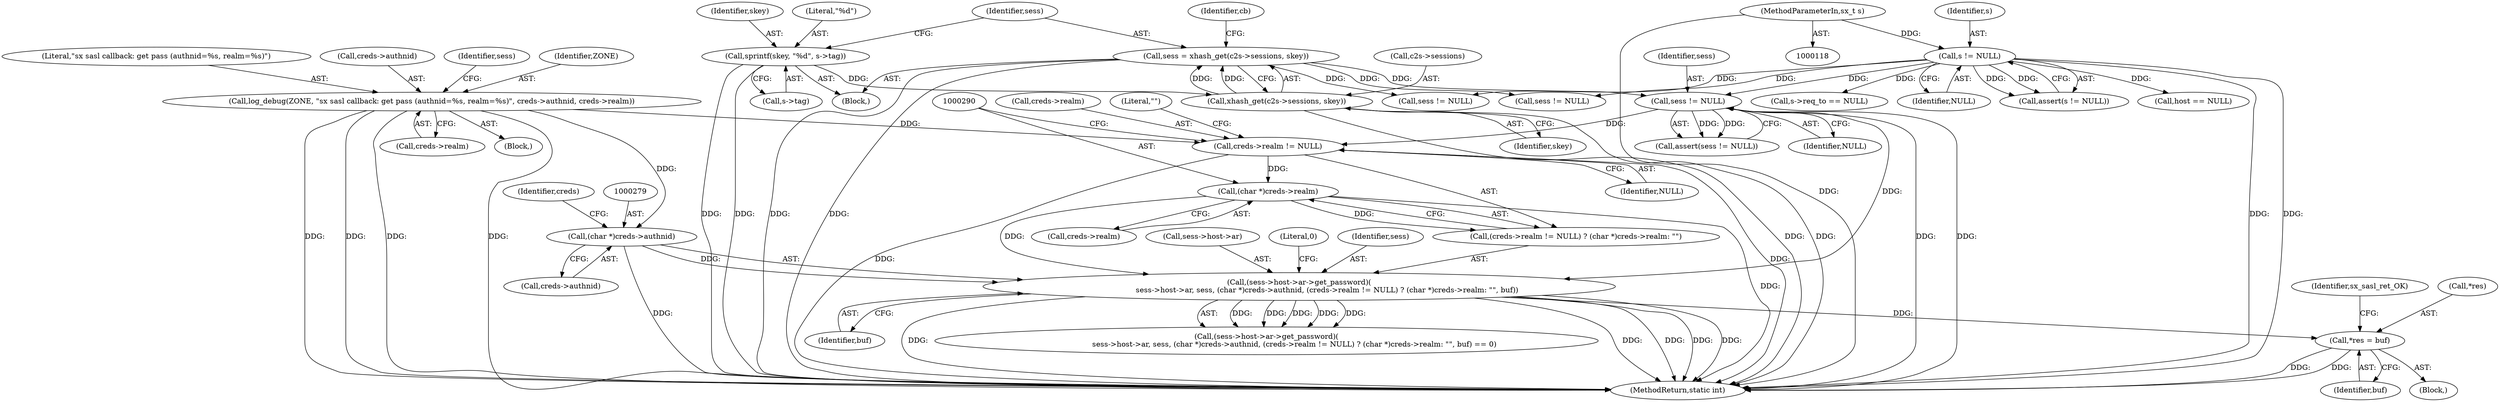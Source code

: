 digraph "0_jabberd2_8416ae54ecefa670534f27a31db71d048b9c7f16@pointer" {
"1000298" [label="(Call,*res = buf)"];
"1000271" [label="(Call,(sess->host->ar->get_password)(\n                        sess->host->ar, sess, (char *)creds->authnid, (creds->realm != NULL) ? (char *)creds->realm: \"\", buf))"];
"1000244" [label="(Call,sess != NULL)"];
"1000158" [label="(Call,sess = xhash_get(c2s->sessions, skey))"];
"1000160" [label="(Call,xhash_get(c2s->sessions, skey))"];
"1000152" [label="(Call,sprintf(skey, \"%d\", s->tag))"];
"1000149" [label="(Call,s != NULL)"];
"1000122" [label="(MethodParameterIn,sx_t s)"];
"1000278" [label="(Call,(char *)creds->authnid)"];
"1000252" [label="(Call,log_debug(ZONE, \"sx sasl callback: get pass (authnid=%s, realm=%s)\", creds->authnid, creds->realm))"];
"1000289" [label="(Call,(char *)creds->realm)"];
"1000284" [label="(Call,creds->realm != NULL)"];
"1000258" [label="(Call,creds->realm)"];
"1000170" [label="(Call,s->req_to == NULL)"];
"1000254" [label="(Literal,\"sx sasl callback: get pass (authnid=%s, realm=%s)\")"];
"1000301" [label="(Identifier,buf)"];
"1000151" [label="(Identifier,NULL)"];
"1000155" [label="(Call,s->tag)"];
"1000158" [label="(Call,sess = xhash_get(c2s->sessions, skey))"];
"1000252" [label="(Call,log_debug(ZONE, \"sx sasl callback: get pass (authnid=%s, realm=%s)\", creds->authnid, creds->realm))"];
"1000303" [label="(Identifier,sx_sasl_ret_OK)"];
"1000255" [label="(Call,creds->authnid)"];
"1000148" [label="(Call,assert(s != NULL))"];
"1000266" [label="(Identifier,sess)"];
"1000159" [label="(Identifier,sess)"];
"1000286" [label="(Identifier,creds)"];
"1000124" [label="(Block,)"];
"1000291" [label="(Call,creds->realm)"];
"1000634" [label="(Call,host == NULL)"];
"1000285" [label="(Call,creds->realm)"];
"1000272" [label="(Call,sess->host->ar)"];
"1000246" [label="(Identifier,NULL)"];
"1000295" [label="(Identifier,buf)"];
"1000289" [label="(Call,(char *)creds->realm)"];
"1000298" [label="(Call,*res = buf)"];
"1000152" [label="(Call,sprintf(skey, \"%d\", s->tag))"];
"1000270" [label="(Call,(sess->host->ar->get_password)(\n                        sess->host->ar, sess, (char *)creds->authnid, (creds->realm != NULL) ? (char *)creds->realm: \"\", buf) == 0)"];
"1000154" [label="(Literal,\"%d\")"];
"1000166" [label="(Identifier,cb)"];
"1000299" [label="(Call,*res)"];
"1000283" [label="(Call,(creds->realm != NULL) ? (char *)creds->realm: \"\")"];
"1000429" [label="(Call,sess != NULL)"];
"1000271" [label="(Call,(sess->host->ar->get_password)(\n                        sess->host->ar, sess, (char *)creds->authnid, (creds->realm != NULL) ? (char *)creds->realm: \"\", buf))"];
"1000294" [label="(Literal,\"\")"];
"1000308" [label="(Call,sess != NULL)"];
"1000278" [label="(Call,(char *)creds->authnid)"];
"1000164" [label="(Identifier,skey)"];
"1000161" [label="(Call,c2s->sessions)"];
"1000150" [label="(Identifier,s)"];
"1000122" [label="(MethodParameterIn,sx_t s)"];
"1000253" [label="(Identifier,ZONE)"];
"1000243" [label="(Call,assert(sess != NULL))"];
"1000288" [label="(Identifier,NULL)"];
"1000280" [label="(Call,creds->authnid)"];
"1000296" [label="(Literal,0)"];
"1000297" [label="(Block,)"];
"1000167" [label="(Block,)"];
"1000245" [label="(Identifier,sess)"];
"1000284" [label="(Call,creds->realm != NULL)"];
"1000160" [label="(Call,xhash_get(c2s->sessions, skey))"];
"1000149" [label="(Call,s != NULL)"];
"1000153" [label="(Identifier,skey)"];
"1000766" [label="(MethodReturn,static int)"];
"1000244" [label="(Call,sess != NULL)"];
"1000277" [label="(Identifier,sess)"];
"1000298" -> "1000297"  [label="AST: "];
"1000298" -> "1000301"  [label="CFG: "];
"1000299" -> "1000298"  [label="AST: "];
"1000301" -> "1000298"  [label="AST: "];
"1000303" -> "1000298"  [label="CFG: "];
"1000298" -> "1000766"  [label="DDG: "];
"1000298" -> "1000766"  [label="DDG: "];
"1000271" -> "1000298"  [label="DDG: "];
"1000271" -> "1000270"  [label="AST: "];
"1000271" -> "1000295"  [label="CFG: "];
"1000272" -> "1000271"  [label="AST: "];
"1000277" -> "1000271"  [label="AST: "];
"1000278" -> "1000271"  [label="AST: "];
"1000283" -> "1000271"  [label="AST: "];
"1000295" -> "1000271"  [label="AST: "];
"1000296" -> "1000271"  [label="CFG: "];
"1000271" -> "1000766"  [label="DDG: "];
"1000271" -> "1000766"  [label="DDG: "];
"1000271" -> "1000766"  [label="DDG: "];
"1000271" -> "1000766"  [label="DDG: "];
"1000271" -> "1000766"  [label="DDG: "];
"1000271" -> "1000270"  [label="DDG: "];
"1000271" -> "1000270"  [label="DDG: "];
"1000271" -> "1000270"  [label="DDG: "];
"1000271" -> "1000270"  [label="DDG: "];
"1000271" -> "1000270"  [label="DDG: "];
"1000244" -> "1000271"  [label="DDG: "];
"1000278" -> "1000271"  [label="DDG: "];
"1000289" -> "1000271"  [label="DDG: "];
"1000244" -> "1000243"  [label="AST: "];
"1000244" -> "1000246"  [label="CFG: "];
"1000245" -> "1000244"  [label="AST: "];
"1000246" -> "1000244"  [label="AST: "];
"1000243" -> "1000244"  [label="CFG: "];
"1000244" -> "1000766"  [label="DDG: "];
"1000244" -> "1000766"  [label="DDG: "];
"1000244" -> "1000243"  [label="DDG: "];
"1000244" -> "1000243"  [label="DDG: "];
"1000158" -> "1000244"  [label="DDG: "];
"1000149" -> "1000244"  [label="DDG: "];
"1000244" -> "1000284"  [label="DDG: "];
"1000158" -> "1000124"  [label="AST: "];
"1000158" -> "1000160"  [label="CFG: "];
"1000159" -> "1000158"  [label="AST: "];
"1000160" -> "1000158"  [label="AST: "];
"1000166" -> "1000158"  [label="CFG: "];
"1000158" -> "1000766"  [label="DDG: "];
"1000158" -> "1000766"  [label="DDG: "];
"1000160" -> "1000158"  [label="DDG: "];
"1000160" -> "1000158"  [label="DDG: "];
"1000158" -> "1000308"  [label="DDG: "];
"1000158" -> "1000429"  [label="DDG: "];
"1000160" -> "1000164"  [label="CFG: "];
"1000161" -> "1000160"  [label="AST: "];
"1000164" -> "1000160"  [label="AST: "];
"1000160" -> "1000766"  [label="DDG: "];
"1000160" -> "1000766"  [label="DDG: "];
"1000152" -> "1000160"  [label="DDG: "];
"1000152" -> "1000124"  [label="AST: "];
"1000152" -> "1000155"  [label="CFG: "];
"1000153" -> "1000152"  [label="AST: "];
"1000154" -> "1000152"  [label="AST: "];
"1000155" -> "1000152"  [label="AST: "];
"1000159" -> "1000152"  [label="CFG: "];
"1000152" -> "1000766"  [label="DDG: "];
"1000152" -> "1000766"  [label="DDG: "];
"1000149" -> "1000148"  [label="AST: "];
"1000149" -> "1000151"  [label="CFG: "];
"1000150" -> "1000149"  [label="AST: "];
"1000151" -> "1000149"  [label="AST: "];
"1000148" -> "1000149"  [label="CFG: "];
"1000149" -> "1000766"  [label="DDG: "];
"1000149" -> "1000766"  [label="DDG: "];
"1000149" -> "1000148"  [label="DDG: "];
"1000149" -> "1000148"  [label="DDG: "];
"1000122" -> "1000149"  [label="DDG: "];
"1000149" -> "1000170"  [label="DDG: "];
"1000149" -> "1000308"  [label="DDG: "];
"1000149" -> "1000429"  [label="DDG: "];
"1000149" -> "1000634"  [label="DDG: "];
"1000122" -> "1000118"  [label="AST: "];
"1000122" -> "1000766"  [label="DDG: "];
"1000278" -> "1000280"  [label="CFG: "];
"1000279" -> "1000278"  [label="AST: "];
"1000280" -> "1000278"  [label="AST: "];
"1000286" -> "1000278"  [label="CFG: "];
"1000278" -> "1000766"  [label="DDG: "];
"1000252" -> "1000278"  [label="DDG: "];
"1000252" -> "1000167"  [label="AST: "];
"1000252" -> "1000258"  [label="CFG: "];
"1000253" -> "1000252"  [label="AST: "];
"1000254" -> "1000252"  [label="AST: "];
"1000255" -> "1000252"  [label="AST: "];
"1000258" -> "1000252"  [label="AST: "];
"1000266" -> "1000252"  [label="CFG: "];
"1000252" -> "1000766"  [label="DDG: "];
"1000252" -> "1000766"  [label="DDG: "];
"1000252" -> "1000766"  [label="DDG: "];
"1000252" -> "1000766"  [label="DDG: "];
"1000252" -> "1000284"  [label="DDG: "];
"1000289" -> "1000283"  [label="AST: "];
"1000289" -> "1000291"  [label="CFG: "];
"1000290" -> "1000289"  [label="AST: "];
"1000291" -> "1000289"  [label="AST: "];
"1000283" -> "1000289"  [label="CFG: "];
"1000289" -> "1000766"  [label="DDG: "];
"1000289" -> "1000283"  [label="DDG: "];
"1000284" -> "1000289"  [label="DDG: "];
"1000284" -> "1000283"  [label="AST: "];
"1000284" -> "1000288"  [label="CFG: "];
"1000285" -> "1000284"  [label="AST: "];
"1000288" -> "1000284"  [label="AST: "];
"1000290" -> "1000284"  [label="CFG: "];
"1000294" -> "1000284"  [label="CFG: "];
"1000284" -> "1000766"  [label="DDG: "];
"1000284" -> "1000766"  [label="DDG: "];
}
